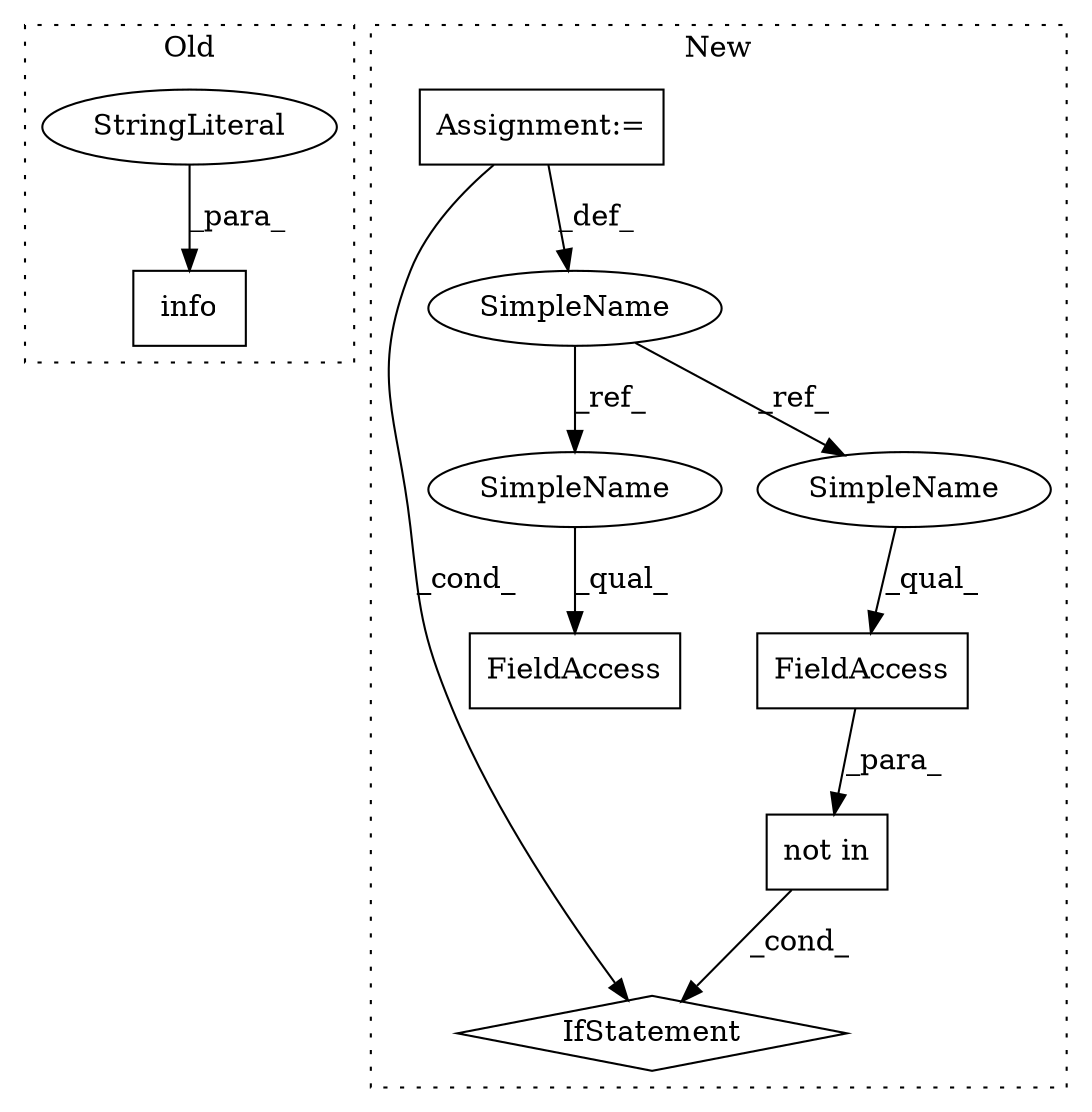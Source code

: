 digraph G {
subgraph cluster0 {
1 [label="info" a="32" s="2973,3048" l="5,1" shape="box"];
4 [label="StringLiteral" a="45" s="2978" l="57" shape="ellipse"];
label = "Old";
style="dotted";
}
subgraph cluster1 {
2 [label="not in" a="108" s="2903" l="31" shape="box"];
3 [label="IfStatement" a="25" s="2889,2934" l="14,2" shape="diamond"];
5 [label="Assignment:=" a="7" s="1863" l="8" shape="box"];
6 [label="FieldAccess" a="22" s="2903" l="13" shape="box"];
7 [label="FieldAccess" a="22" s="2313" l="14" shape="box"];
8 [label="SimpleName" a="42" s="1863" l="8" shape="ellipse"];
9 [label="SimpleName" a="42" s="2313" l="8" shape="ellipse"];
10 [label="SimpleName" a="42" s="2903" l="8" shape="ellipse"];
label = "New";
style="dotted";
}
2 -> 3 [label="_cond_"];
4 -> 1 [label="_para_"];
5 -> 8 [label="_def_"];
5 -> 3 [label="_cond_"];
6 -> 2 [label="_para_"];
8 -> 10 [label="_ref_"];
8 -> 9 [label="_ref_"];
9 -> 7 [label="_qual_"];
10 -> 6 [label="_qual_"];
}